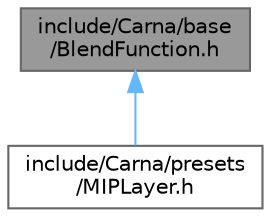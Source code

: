 digraph "include/Carna/base/BlendFunction.h"
{
 // LATEX_PDF_SIZE
  bgcolor="transparent";
  edge [fontname=Helvetica,fontsize=10,labelfontname=Helvetica,labelfontsize=10];
  node [fontname=Helvetica,fontsize=10,shape=box,height=0.2,width=0.4];
  Node1 [id="Node000001",label="include/Carna/base\l/BlendFunction.h",height=0.2,width=0.4,color="gray40", fillcolor="grey60", style="filled", fontcolor="black",tooltip="Defines Carna::base::BlendFunction."];
  Node1 -> Node2 [id="edge1_Node000001_Node000002",dir="back",color="steelblue1",style="solid",tooltip=" "];
  Node2 [id="Node000002",label="include/Carna/presets\l/MIPLayer.h",height=0.2,width=0.4,color="grey40", fillcolor="white", style="filled",URL="$MIPLayer_8h.html",tooltip="Defines Carna::presets::MIPLayer."];
}
